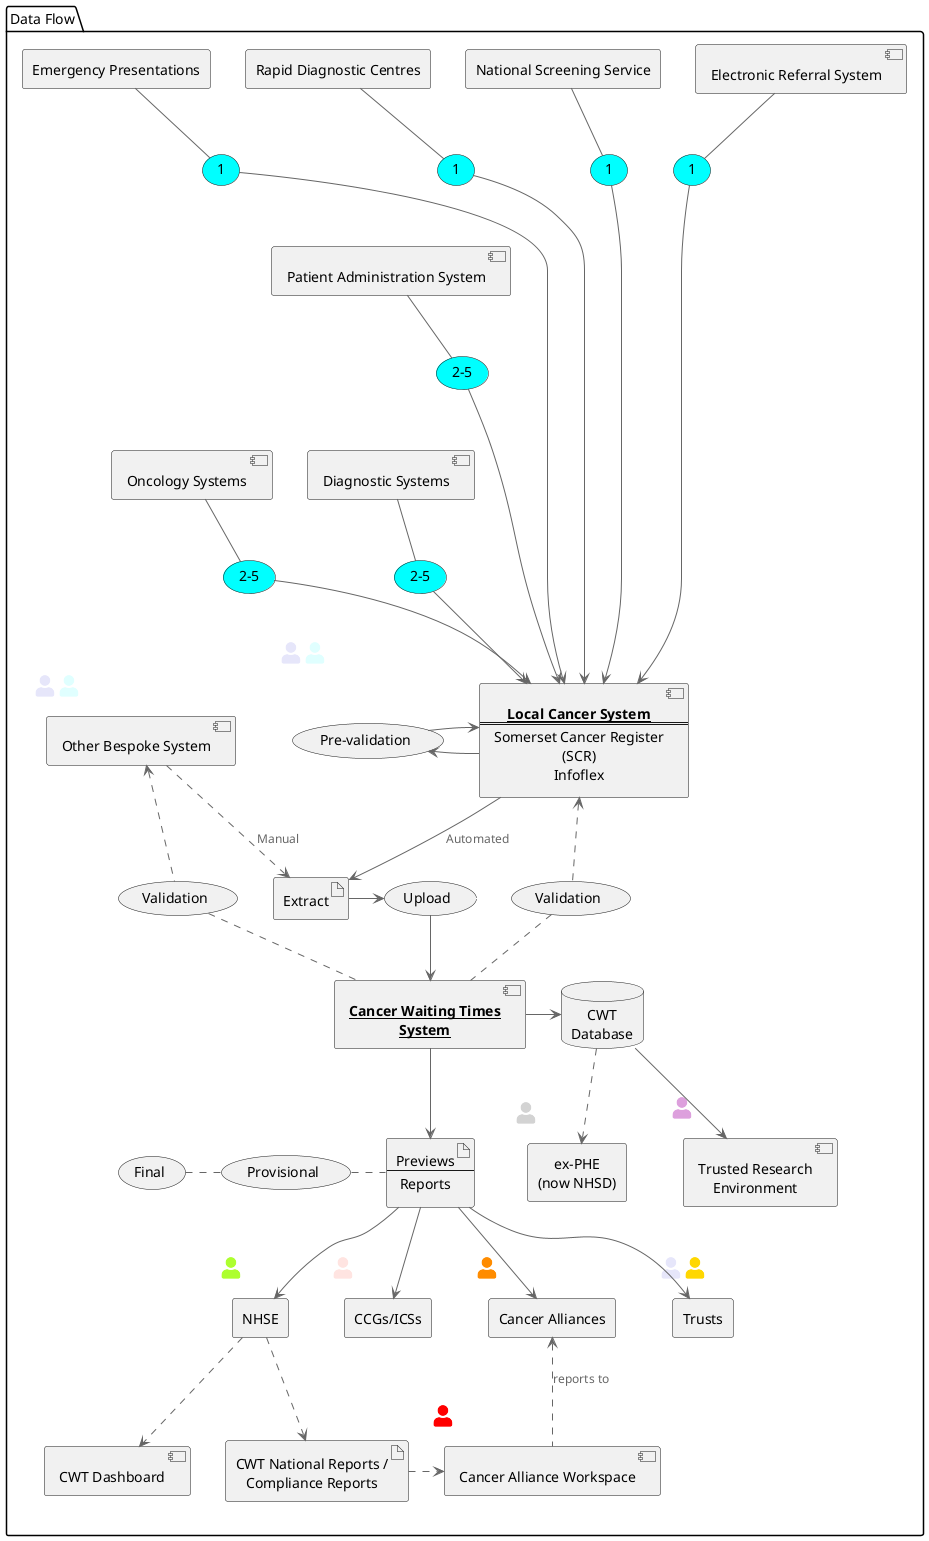 @startuml cwt-data-flow

!include <C4/C4_Container>
!$smallPerson = $person{scale=0.5}
'left to right direction
'skinparam Shadowing false
skinparam Frame {
  BorderColor #Transparent
}

package "Data Flow" {
  component "Electronic Referral System" as ers  
  rectangle "National Screening Service" as nss
  rectangle "Rapid Diagnostic Centres" as rdc
  rectangle "Emergency Presentations" as ep


  component "Patient Administration System" as pas
  component "Diagnostic Systems" as ds
  component "Oncology Systems" as os
  frame "<color:#Lavender><$smallPerson></color><color:#LightCyan><$smallPerson></color>" as f1 {
    usecase "Pre-validation" as pvd
    component lcs [
      <b><u>Local Cancer System  
      ====
      Somerset Cancer Register (SCR)
      Infoflex 
    ]
  }
  component "<b><u>Cancer Waiting Times System" as cwt
  frame "<color:#Plum><$smallPerson></color>" as f8 {
    component "Trusted Research Environment" as tre
  } 
  frame "<color:#Lavender><$smallPerson></color><color:#LightCyan><$smallPerson></color>" as f2 {
    component "Other Bespoke System" as oth
  }
  database db [
    CWT
    Database
  ]

  artifact rpt [
  Previews
  ----
  Reports
  ]
  
  usecase "1" as p1a #Cyan
  usecase "1" as p1b #Cyan
  usecase "1" as p1c #Cyan
  usecase "1" as p1d #Cyan   
  usecase "2-5" as p25a #Cyan
  usecase "2-5" as p25b #Cyan
  usecase "2-5" as p25c #Cyan  

  usecase "Provisional" as prov
  usecase "Final" as final

  usecase "Validation" as vld2 
  artifact "Extract" as ex
  usecase "Upload" as up
  
  usecase "Validation" as vld
  frame "<color:#GreenYellow><$smallPerson></color>" as f3 {
    rectangle "NHSE" as nhse
  }
  frame "<color:#MistyRose><$smallPerson></color>" as f4 {
    rectangle "CCGs/ICSs" as ics
  }
  frame "<color:#DarkOrange><$smallPerson></color>" as f5 {
    rectangle "Cancer Alliances" as ca
  }  
  frame "<color:#Lavender><$smallPerson></color><color:#Gold><$smallPerson></color>" as f6 {
    rectangle "Trusts" as ht
  }  
  frame "<color:#LightGrey><$smallPerson></color>" as f7 {
    rectangle "ex-PHE\n(now NHSD)" as nhsd 
  } 

  component "CWT Dashboard" as cdb
  artifact "CWT National Reports / Compliance Reports" as frpt

  frame "<color:#Red><$smallPerson></color>" as f9 {
    component "Cancer Alliance Workspace" as wks
  }

}



ers -- p1a
p1a ------> lcs

nss -- p1b
p1b ------> lcs

rdc -- p1c
p1c ------> lcs

ep -- p1d
p1d ------> lcs

pas -- p25a
p25a ----> lcs
ds -- p25b

p25b --> lcs

os -- p25c
p25c --> lcs

up --> cwt

lcs --> ex : Automated
ex -> up

cwt -> db

lcs -> pvd
pvd -> lcs

oth ..> ex : Manual

lcs <.. vld
vld .. cwt

vld2 .. cwt
oth <.. vld2

db ..> nhsd
db --> tre

cwt --> rpt

prov . rpt
final . prov

rpt --> nhse
rpt --> ics
rpt --> ca
rpt --> ht

nhse ..> cdb
nhse ..> frpt

frpt .> wks
ca <.. wks : reports to

' layout 
up -[#hidden] vld
vld2 -[#hidden] ex

' end-layout

@enduml